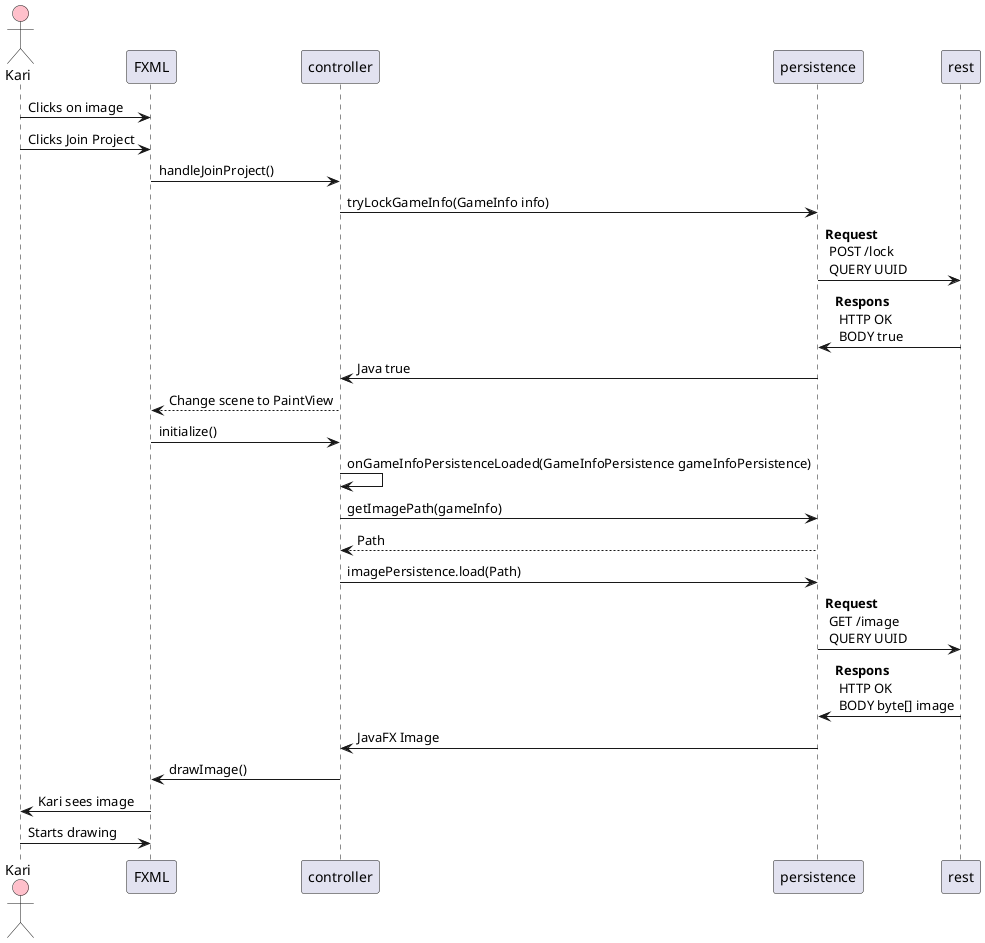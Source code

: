 @startuml sequence Kari

actor Kari #Pink

Kari -> FXML: Clicks on image
Kari -> FXML: Clicks Join Project
FXML -> controller: handleJoinProject()
controller -> persistence: tryLockGameInfo(GameInfo info)
persistence -> rest: **Request** \n POST /lock \n QUERY UUID
rest -> persistence: **Respons** \n HTTP OK \n BODY true
persistence -> controller: Java true
controller --> FXML: Change scene to PaintView
FXML -> controller: initialize()
controller -> controller: onGameInfoPersistenceLoaded(GameInfoPersistence gameInfoPersistence)
controller -> persistence: getImagePath(gameInfo)
persistence --> controller: Path
controller -> persistence: imagePersistence.load(Path)
persistence -> rest: **Request** \n GET /image \n QUERY UUID
rest -> persistence: **Respons** \n HTTP OK \n BODY byte[] image
persistence -> controller: JavaFX Image
controller -> FXML: drawImage()
FXML -> Kari: Kari sees image
Kari -> FXML: Starts drawing
@enduml
